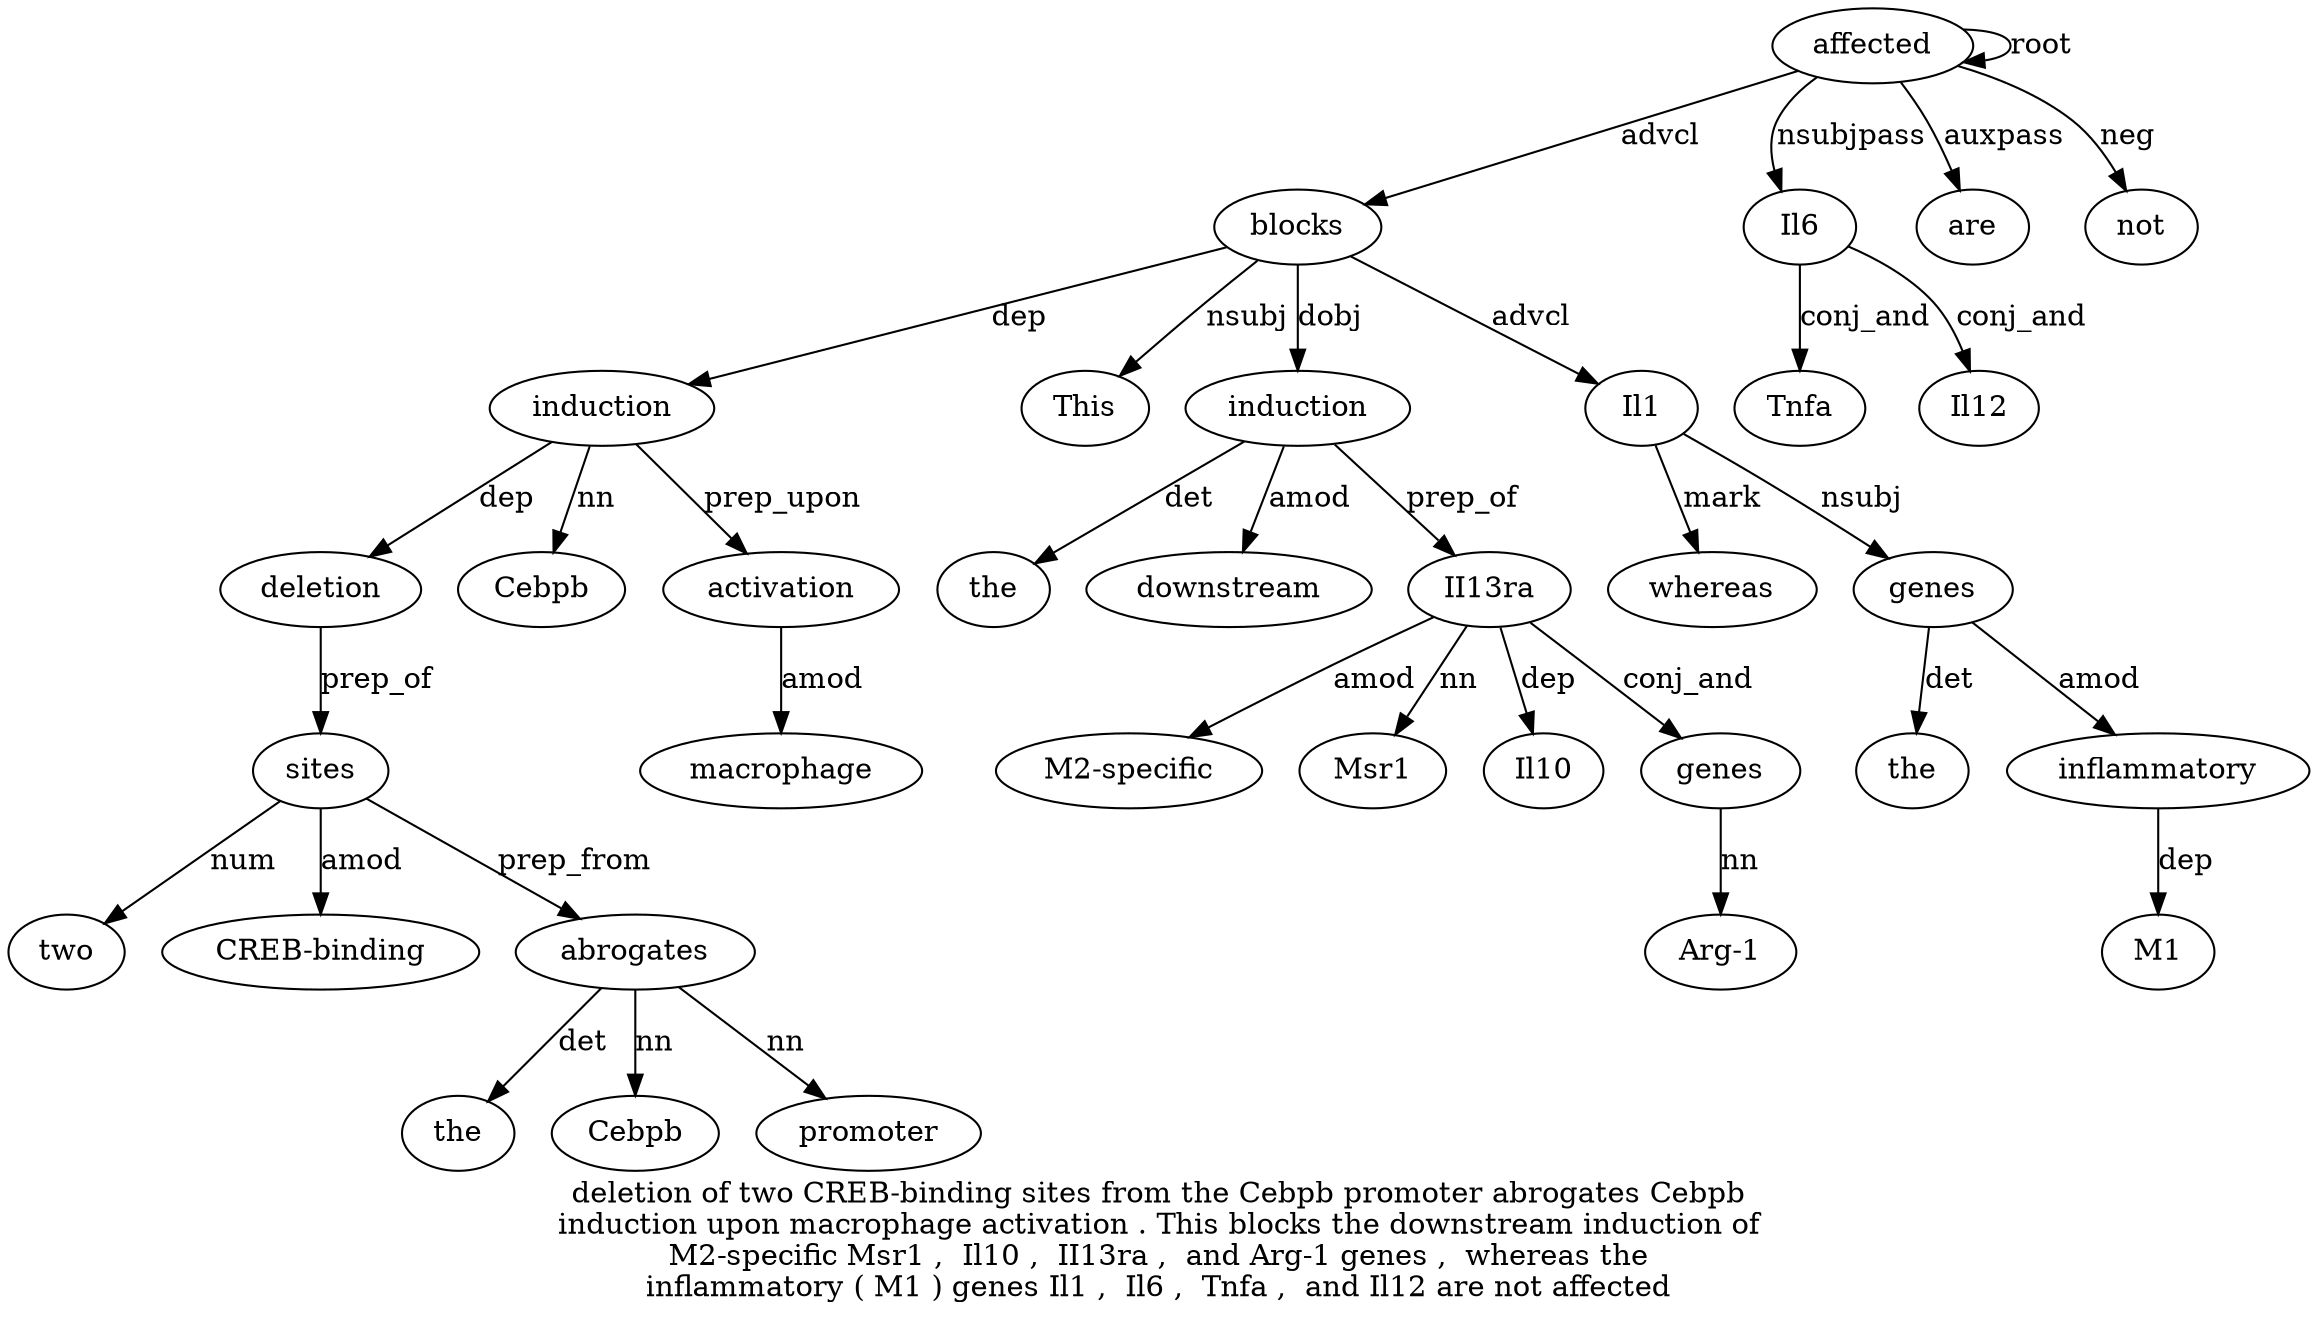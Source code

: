 digraph "deletion of two CREB-binding sites from the Cebpb promoter abrogates Cebpb induction upon macrophage activation . This blocks the downstream induction of M2-specific Msr1 ,  Il10 ,  II13ra ,  and Arg-1 genes ,  whereas the inflammatory ( M1 ) genes Il1 ,  Il6 ,  Tnfa ,  and Il12 are not affected" {
label="deletion of two CREB-binding sites from the Cebpb promoter abrogates Cebpb
induction upon macrophage activation . This blocks the downstream induction of
M2-specific Msr1 ,  Il10 ,  II13ra ,  and Arg-1 genes ,  whereas the
inflammatory ( M1 ) genes Il1 ,  Il6 ,  Tnfa ,  and Il12 are not affected";
induction12 [style=filled, fillcolor=white, label=induction];
deletion1 [style=filled, fillcolor=white, label=deletion];
induction12 -> deletion1  [label=dep];
sites5 [style=filled, fillcolor=white, label=sites];
two3 [style=filled, fillcolor=white, label=two];
sites5 -> two3  [label=num];
"CREB-binding4" [style=filled, fillcolor=white, label="CREB-binding"];
sites5 -> "CREB-binding4"  [label=amod];
deletion1 -> sites5  [label=prep_of];
abrogates10 [style=filled, fillcolor=white, label=abrogates];
the7 [style=filled, fillcolor=white, label=the];
abrogates10 -> the7  [label=det];
Cebpb8 [style=filled, fillcolor=white, label=Cebpb];
abrogates10 -> Cebpb8  [label=nn];
promoter9 [style=filled, fillcolor=white, label=promoter];
abrogates10 -> promoter9  [label=nn];
sites5 -> abrogates10  [label=prep_from];
Cebpb11 [style=filled, fillcolor=white, label=Cebpb];
induction12 -> Cebpb11  [label=nn];
blocks18 [style=filled, fillcolor=white, label=blocks];
blocks18 -> induction12  [label=dep];
activation15 [style=filled, fillcolor=white, label=activation];
macrophage14 [style=filled, fillcolor=white, label=macrophage];
activation15 -> macrophage14  [label=amod];
induction12 -> activation15  [label=prep_upon];
This17 [style=filled, fillcolor=white, label=This];
blocks18 -> This17  [label=nsubj];
affected51 [style=filled, fillcolor=white, label=affected];
affected51 -> blocks18  [label=advcl];
induction21 [style=filled, fillcolor=white, label=induction];
the19 [style=filled, fillcolor=white, label=the];
induction21 -> the19  [label=det];
downstream20 [style=filled, fillcolor=white, label=downstream];
induction21 -> downstream20  [label=amod];
blocks18 -> induction21  [label=dobj];
II13ra28 [style=filled, fillcolor=white, label=II13ra];
"M2-specific3" [style=filled, fillcolor=white, label="M2-specific"];
II13ra28 -> "M2-specific3"  [label=amod];
Msr124 [style=filled, fillcolor=white, label=Msr1];
II13ra28 -> Msr124  [label=nn];
Il1026 [style=filled, fillcolor=white, label=Il10];
II13ra28 -> Il1026  [label=dep];
induction21 -> II13ra28  [label=prep_of];
genes32 [style=filled, fillcolor=white, label=genes];
"Arg-13" [style=filled, fillcolor=white, label="Arg-1"];
genes32 -> "Arg-13"  [label=nn];
II13ra28 -> genes32  [label=conj_and];
Il14 [style=filled, fillcolor=white, label=Il1];
whereas34 [style=filled, fillcolor=white, label=whereas];
Il14 -> whereas34  [label=mark];
genes40 [style=filled, fillcolor=white, label=genes];
the35 [style=filled, fillcolor=white, label=the];
genes40 -> the35  [label=det];
inflammatory36 [style=filled, fillcolor=white, label=inflammatory];
genes40 -> inflammatory36  [label=amod];
M138 [style=filled, fillcolor=white, label=M1];
inflammatory36 -> M138  [label=dep];
Il14 -> genes40  [label=nsubj];
blocks18 -> Il14  [label=advcl];
Il643 [style=filled, fillcolor=white, label=Il6];
affected51 -> Il643  [label=nsubjpass];
Tnfa45 [style=filled, fillcolor=white, label=Tnfa];
Il643 -> Tnfa45  [label=conj_and];
Il1248 [style=filled, fillcolor=white, label=Il12];
Il643 -> Il1248  [label=conj_and];
are49 [style=filled, fillcolor=white, label=are];
affected51 -> are49  [label=auxpass];
not50 [style=filled, fillcolor=white, label=not];
affected51 -> not50  [label=neg];
affected51 -> affected51  [label=root];
}
